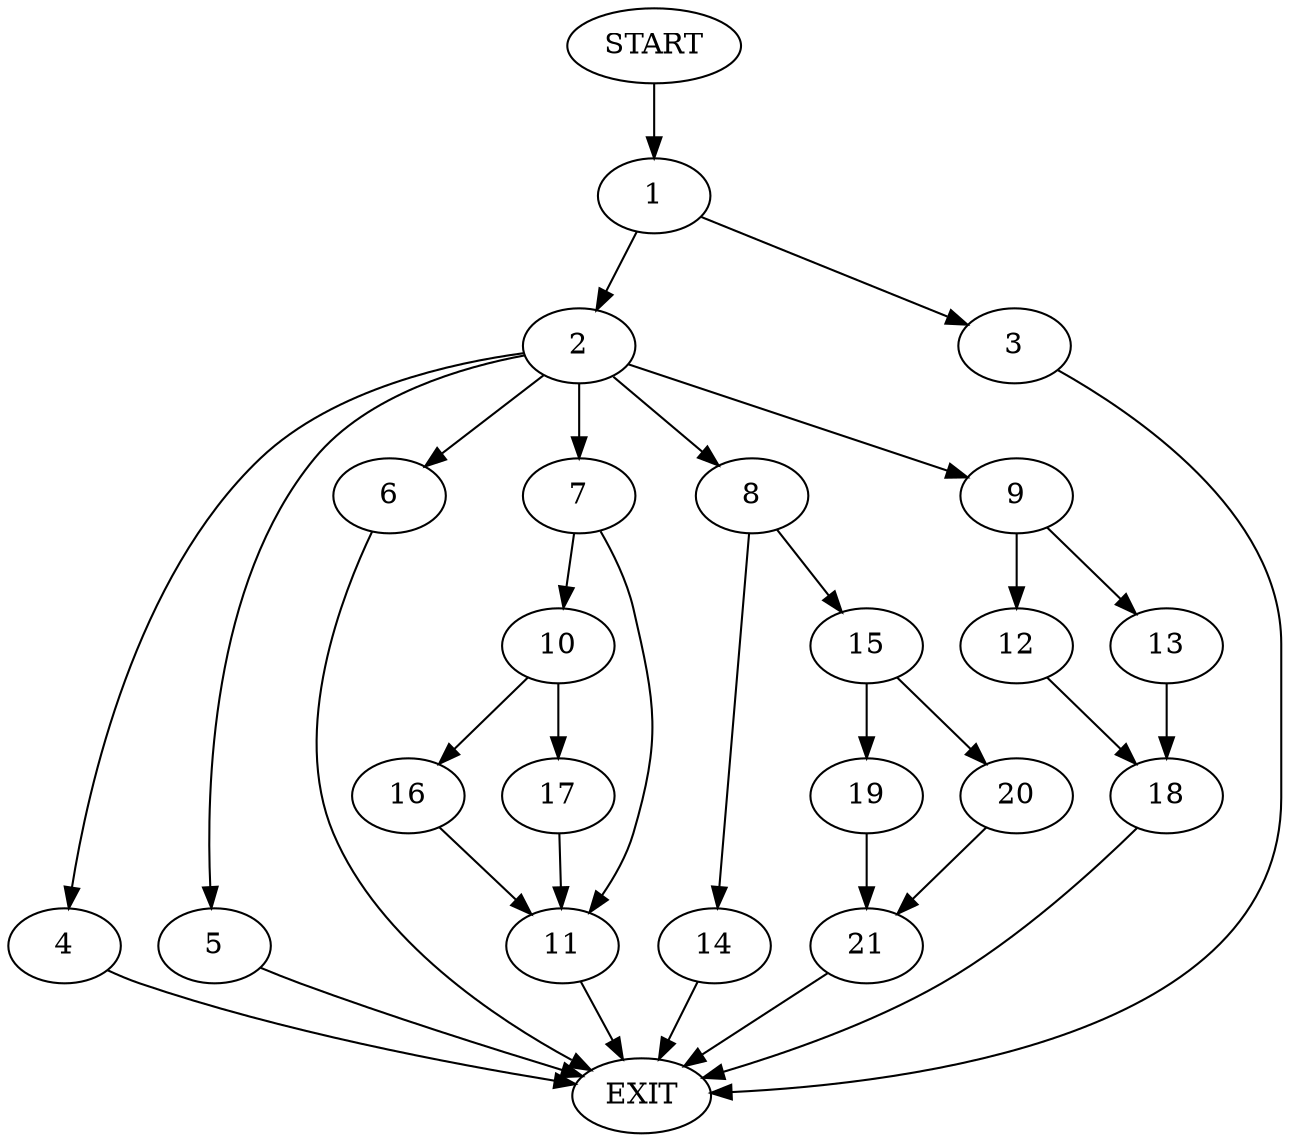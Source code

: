 digraph {
0 [label="START"]
22 [label="EXIT"]
0 -> 1
1 -> 2
1 -> 3
3 -> 22
2 -> 4
2 -> 5
2 -> 6
2 -> 7
2 -> 8
2 -> 9
6 -> 22
4 -> 22
5 -> 22
7 -> 10
7 -> 11
9 -> 12
9 -> 13
8 -> 14
8 -> 15
11 -> 22
10 -> 16
10 -> 17
17 -> 11
16 -> 11
12 -> 18
13 -> 18
18 -> 22
15 -> 19
15 -> 20
14 -> 22
19 -> 21
20 -> 21
21 -> 22
}

